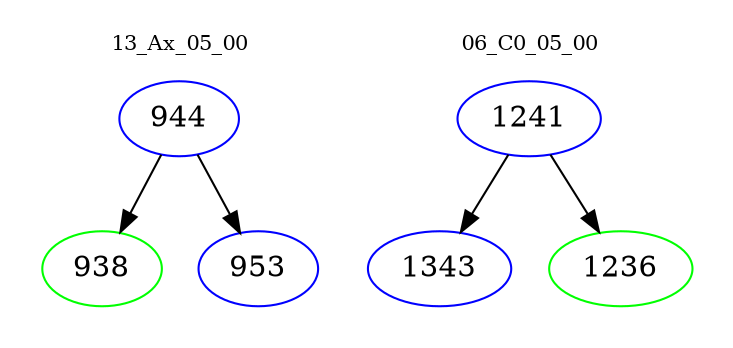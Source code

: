 digraph{
subgraph cluster_0 {
color = white
label = "13_Ax_05_00";
fontsize=10;
T0_944 [label="944", color="blue"]
T0_944 -> T0_938 [color="black"]
T0_938 [label="938", color="green"]
T0_944 -> T0_953 [color="black"]
T0_953 [label="953", color="blue"]
}
subgraph cluster_1 {
color = white
label = "06_C0_05_00";
fontsize=10;
T1_1241 [label="1241", color="blue"]
T1_1241 -> T1_1343 [color="black"]
T1_1343 [label="1343", color="blue"]
T1_1241 -> T1_1236 [color="black"]
T1_1236 [label="1236", color="green"]
}
}
